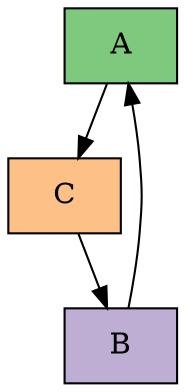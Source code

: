 /* script file test_colors.gv
   created at Tue Oct 1 01:23:50 2013 */

digraph {
 node [style=filled shape=box]
 A [fillcolor="#7fc97f"] B [fillcolor="#beaed4"] C [fillcolor="#fdc086"]
 A -> C -> B -> A
}
